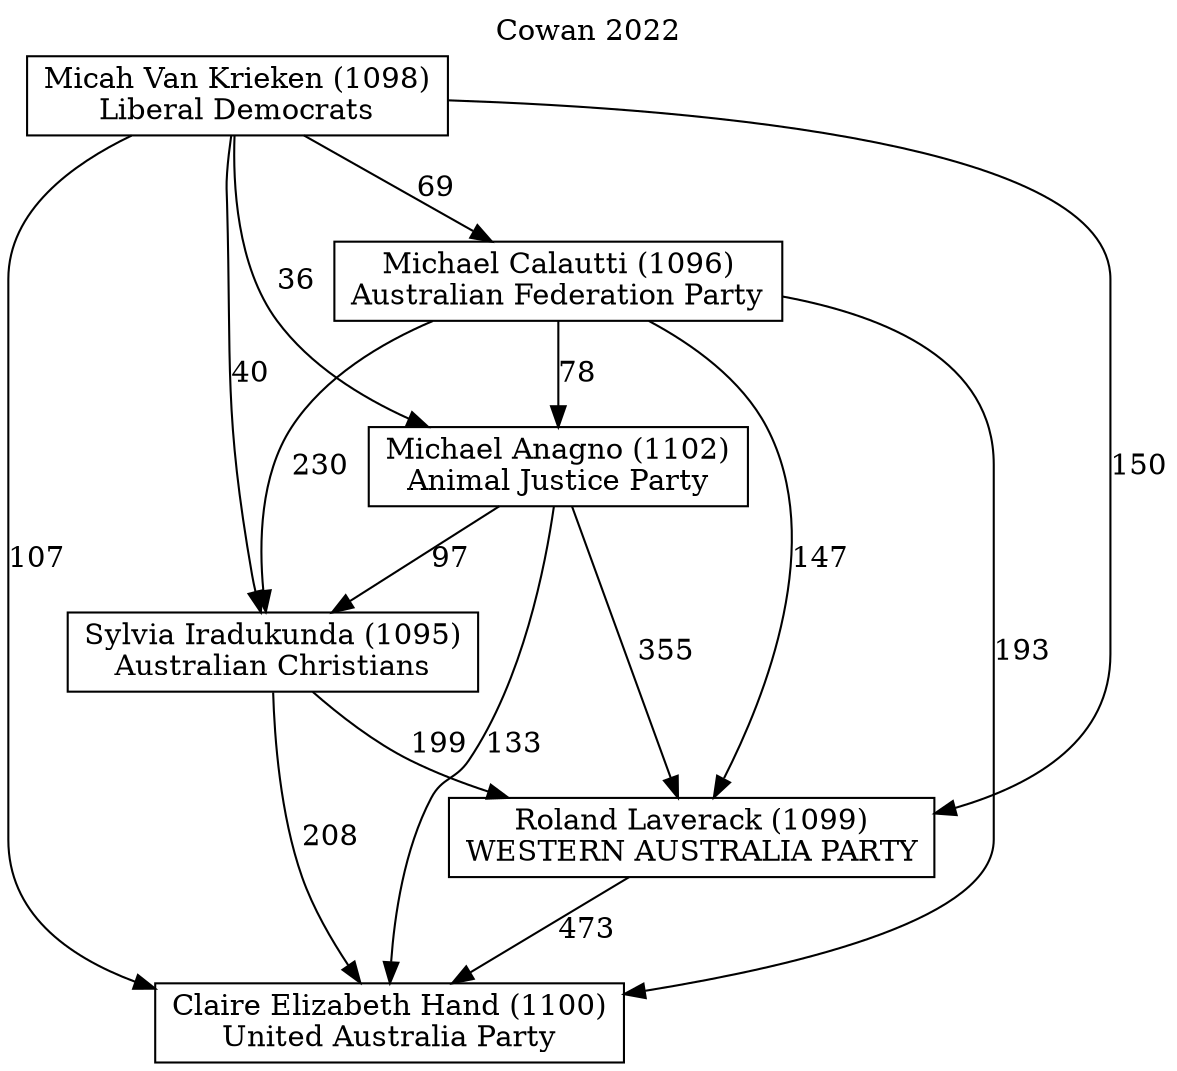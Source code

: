 // House preference flow
digraph "Claire Elizabeth Hand (1100)_Cowan_2022" {
	graph [label="Cowan 2022" labelloc=t mclimit=10]
	node [shape=box]
	"Claire Elizabeth Hand (1100)" [label="Claire Elizabeth Hand (1100)
United Australia Party"]
	"Roland Laverack (1099)" [label="Roland Laverack (1099)
WESTERN AUSTRALIA PARTY"]
	"Sylvia Iradukunda (1095)" [label="Sylvia Iradukunda (1095)
Australian Christians"]
	"Michael Anagno (1102)" [label="Michael Anagno (1102)
Animal Justice Party"]
	"Michael Calautti (1096)" [label="Michael Calautti (1096)
Australian Federation Party"]
	"Micah Van Krieken (1098)" [label="Micah Van Krieken (1098)
Liberal Democrats"]
	"Roland Laverack (1099)" -> "Claire Elizabeth Hand (1100)" [label=473]
	"Sylvia Iradukunda (1095)" -> "Roland Laverack (1099)" [label=199]
	"Michael Anagno (1102)" -> "Sylvia Iradukunda (1095)" [label=97]
	"Michael Calautti (1096)" -> "Michael Anagno (1102)" [label=78]
	"Micah Van Krieken (1098)" -> "Michael Calautti (1096)" [label=69]
	"Sylvia Iradukunda (1095)" -> "Claire Elizabeth Hand (1100)" [label=208]
	"Michael Anagno (1102)" -> "Claire Elizabeth Hand (1100)" [label=133]
	"Michael Calautti (1096)" -> "Claire Elizabeth Hand (1100)" [label=193]
	"Micah Van Krieken (1098)" -> "Claire Elizabeth Hand (1100)" [label=107]
	"Micah Van Krieken (1098)" -> "Michael Anagno (1102)" [label=36]
	"Michael Calautti (1096)" -> "Sylvia Iradukunda (1095)" [label=230]
	"Micah Van Krieken (1098)" -> "Sylvia Iradukunda (1095)" [label=40]
	"Michael Anagno (1102)" -> "Roland Laverack (1099)" [label=355]
	"Michael Calautti (1096)" -> "Roland Laverack (1099)" [label=147]
	"Micah Van Krieken (1098)" -> "Roland Laverack (1099)" [label=150]
}
